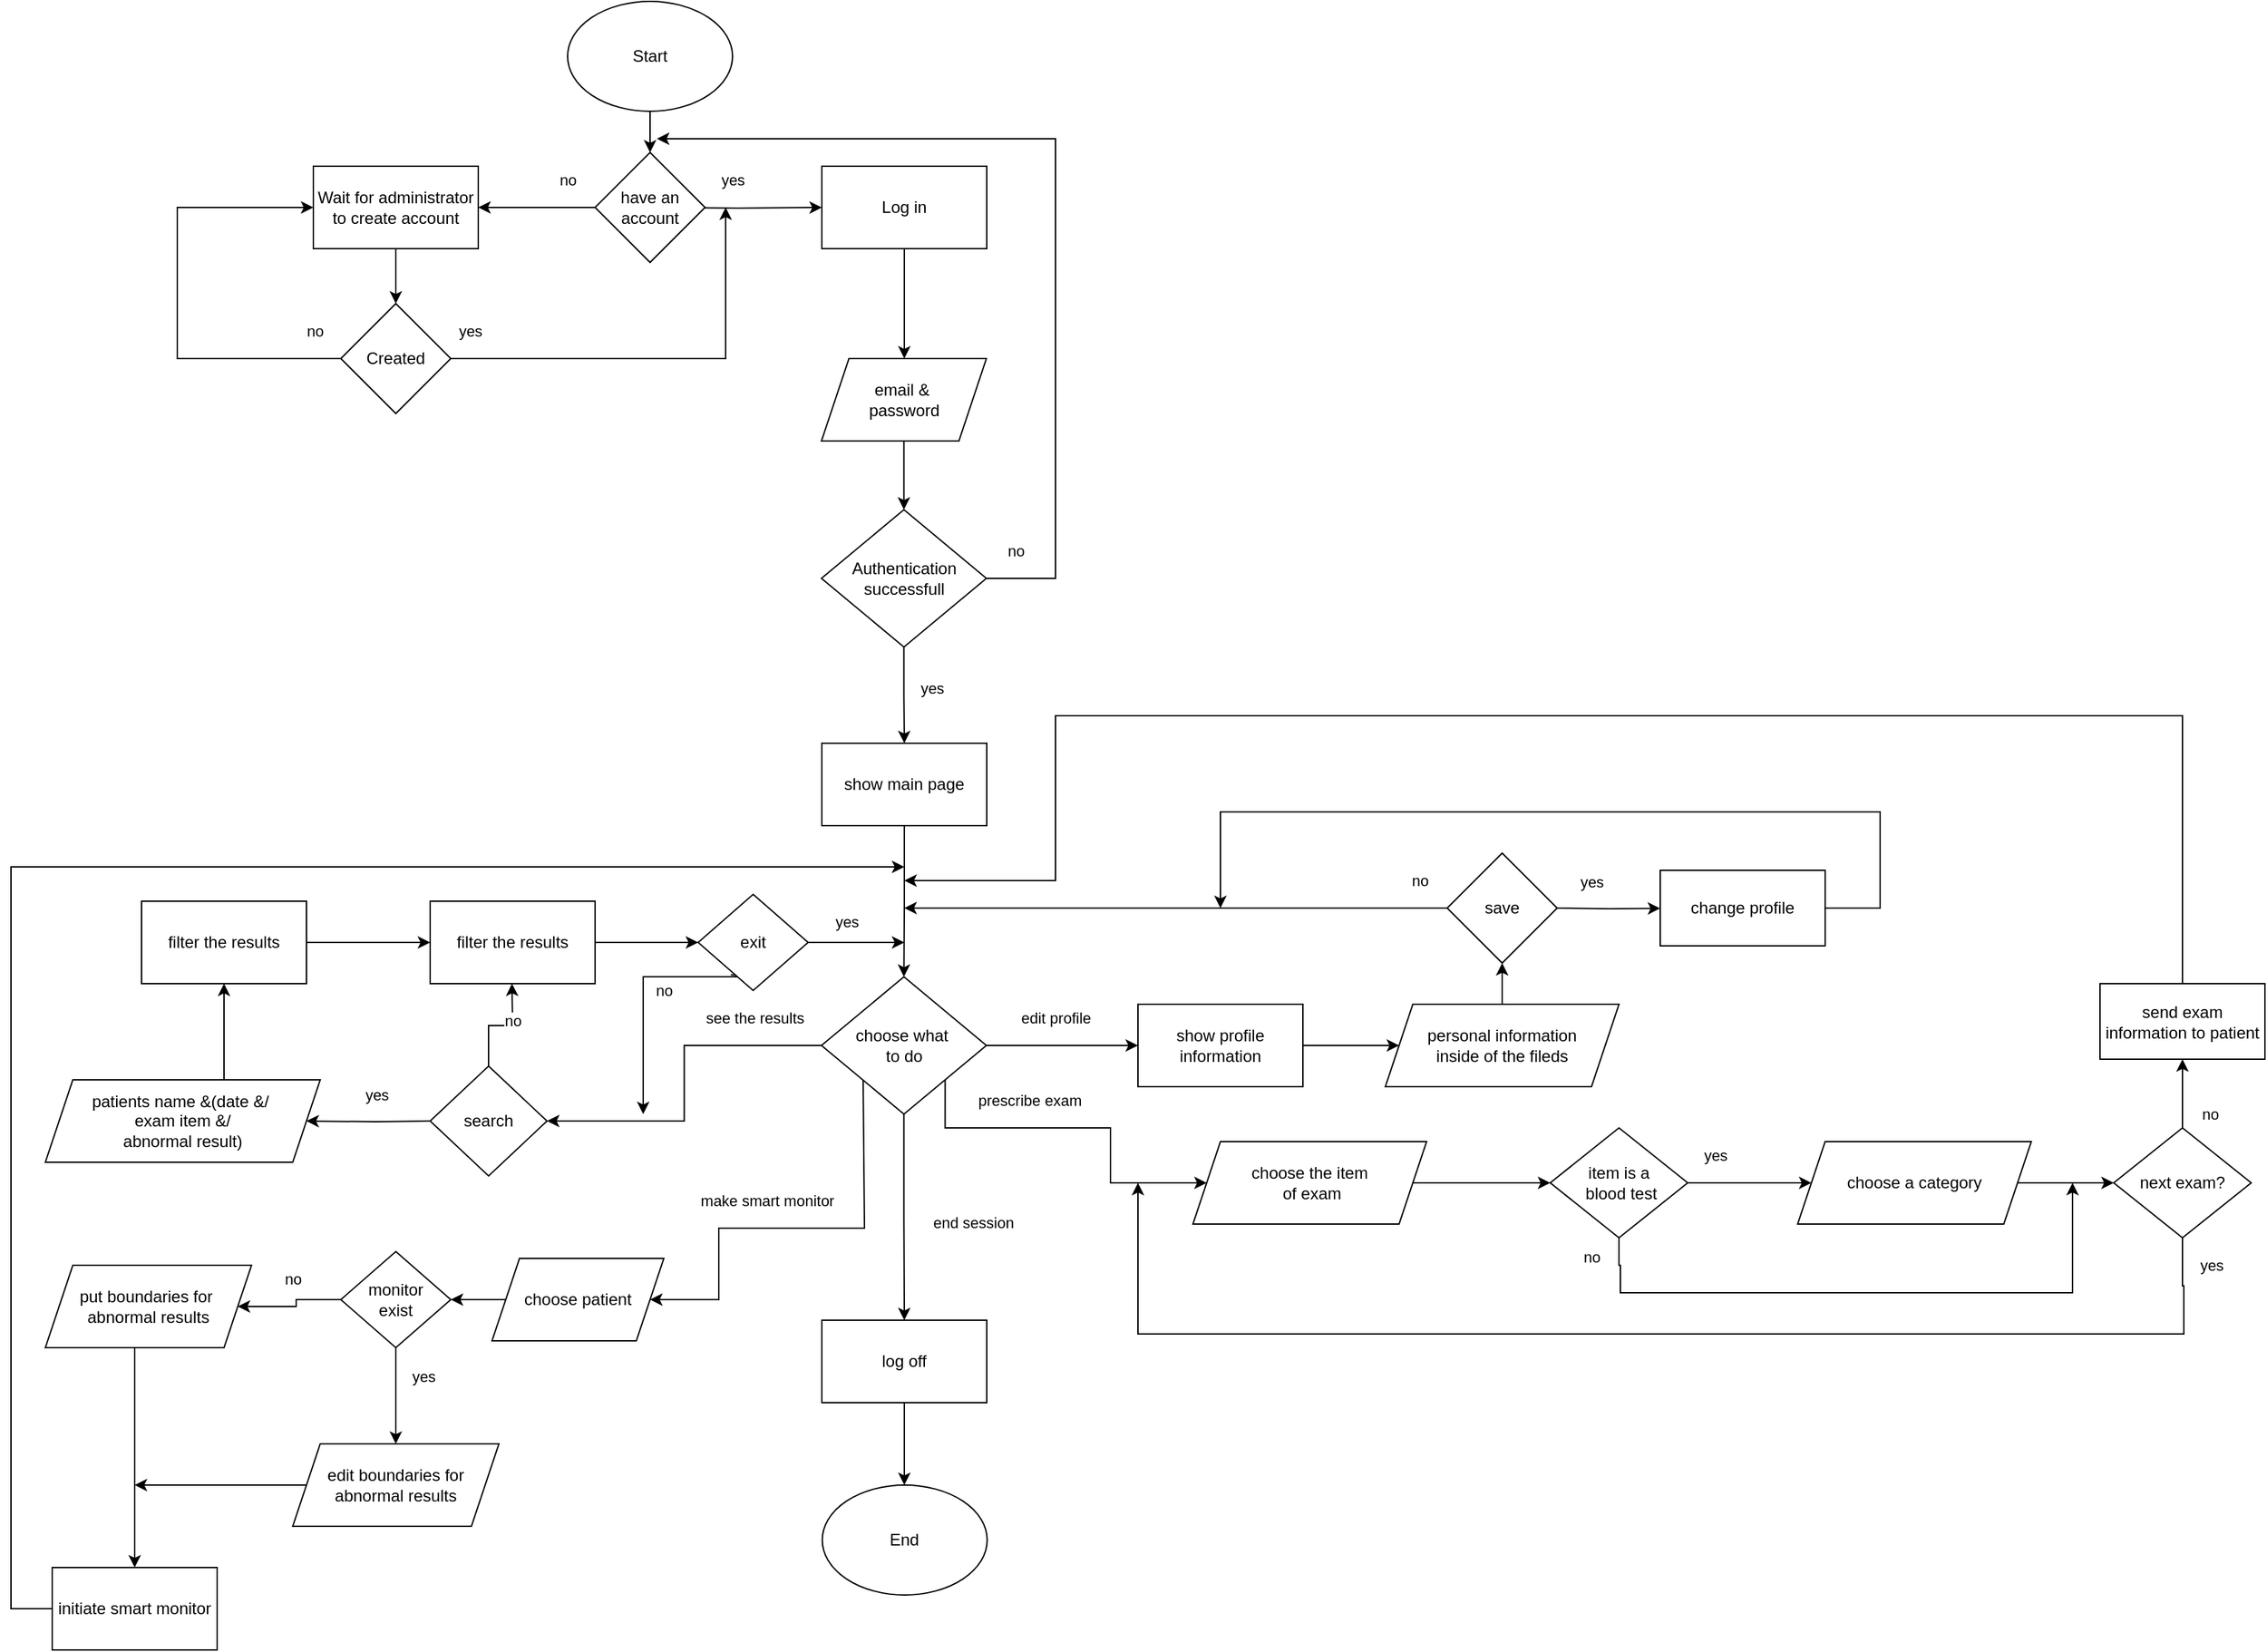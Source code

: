 <mxfile version="24.7.16">
  <diagram name="Page-1" id="bmq7K15Yt_cIyKfnH5da">
    <mxGraphModel dx="1803" dy="504" grid="1" gridSize="10" guides="1" tooltips="1" connect="1" arrows="1" fold="1" page="1" pageScale="1" pageWidth="850" pageHeight="1100" math="0" shadow="0">
      <root>
        <mxCell id="0" />
        <mxCell id="1" parent="0" />
        <mxCell id="ia_GmnqNmGPdR_kUSbma-20" style="edgeStyle=orthogonalEdgeStyle;rounded=0;orthogonalLoop=1;jettySize=auto;html=1;" parent="1" source="ia_GmnqNmGPdR_kUSbma-4" edge="1">
          <mxGeometry relative="1" as="geometry">
            <mxPoint x="260" y="240" as="targetPoint" />
          </mxGeometry>
        </mxCell>
        <mxCell id="ia_GmnqNmGPdR_kUSbma-4" value="Wait for administrator to create account" style="rounded=0;whiteSpace=wrap;html=1;" parent="1" vertex="1">
          <mxGeometry x="200" y="140" width="120" height="60" as="geometry" />
        </mxCell>
        <mxCell id="ia_GmnqNmGPdR_kUSbma-16" style="edgeStyle=orthogonalEdgeStyle;rounded=0;orthogonalLoop=1;jettySize=auto;html=1;entryX=0.5;entryY=0;entryDx=0;entryDy=0;" parent="1" source="ia_GmnqNmGPdR_kUSbma-9" target="ia_GmnqNmGPdR_kUSbma-11" edge="1">
          <mxGeometry relative="1" as="geometry" />
        </mxCell>
        <mxCell id="ia_GmnqNmGPdR_kUSbma-9" value="Start" style="ellipse;whiteSpace=wrap;html=1;" parent="1" vertex="1">
          <mxGeometry x="385" y="20" width="120" height="80" as="geometry" />
        </mxCell>
        <mxCell id="ia_GmnqNmGPdR_kUSbma-10" value="End" style="ellipse;whiteSpace=wrap;html=1;" parent="1" vertex="1">
          <mxGeometry x="570.29" y="1100" width="120" height="80" as="geometry" />
        </mxCell>
        <mxCell id="ia_GmnqNmGPdR_kUSbma-12" style="edgeStyle=orthogonalEdgeStyle;rounded=0;orthogonalLoop=1;jettySize=auto;html=1;" parent="1" source="ia_GmnqNmGPdR_kUSbma-11" edge="1">
          <mxGeometry relative="1" as="geometry">
            <mxPoint x="320" y="170" as="targetPoint" />
          </mxGeometry>
        </mxCell>
        <mxCell id="ia_GmnqNmGPdR_kUSbma-13" value="no" style="edgeLabel;html=1;align=center;verticalAlign=middle;resizable=0;points=[];" parent="ia_GmnqNmGPdR_kUSbma-12" vertex="1" connectable="0">
          <mxGeometry x="-0.275" y="-1" relative="1" as="geometry">
            <mxPoint x="11" y="-19" as="offset" />
          </mxGeometry>
        </mxCell>
        <mxCell id="ia_GmnqNmGPdR_kUSbma-14" style="edgeStyle=orthogonalEdgeStyle;rounded=0;orthogonalLoop=1;jettySize=auto;html=1;entryX=0;entryY=0.5;entryDx=0;entryDy=0;" parent="1" target="ia_GmnqNmGPdR_kUSbma-17" edge="1">
          <mxGeometry relative="1" as="geometry">
            <mxPoint x="512.5" y="230" as="targetPoint" />
            <mxPoint x="447.5" y="170" as="sourcePoint" />
            <Array as="points" />
          </mxGeometry>
        </mxCell>
        <mxCell id="ia_GmnqNmGPdR_kUSbma-15" value="yes" style="edgeLabel;html=1;align=center;verticalAlign=middle;resizable=0;points=[];" parent="ia_GmnqNmGPdR_kUSbma-14" vertex="1" connectable="0">
          <mxGeometry x="-0.587" y="-3" relative="1" as="geometry">
            <mxPoint x="32" y="-23" as="offset" />
          </mxGeometry>
        </mxCell>
        <mxCell id="ia_GmnqNmGPdR_kUSbma-11" value="have an account" style="rhombus;whiteSpace=wrap;html=1;" parent="1" vertex="1">
          <mxGeometry x="405" y="130" width="80" height="80" as="geometry" />
        </mxCell>
        <mxCell id="ia_GmnqNmGPdR_kUSbma-26" style="edgeStyle=orthogonalEdgeStyle;rounded=0;orthogonalLoop=1;jettySize=auto;html=1;" parent="1" source="ia_GmnqNmGPdR_kUSbma-17" edge="1">
          <mxGeometry relative="1" as="geometry">
            <mxPoint x="630" y="280" as="targetPoint" />
          </mxGeometry>
        </mxCell>
        <mxCell id="ia_GmnqNmGPdR_kUSbma-17" value="Log in" style="rounded=0;whiteSpace=wrap;html=1;" parent="1" vertex="1">
          <mxGeometry x="570" y="140" width="120" height="60" as="geometry" />
        </mxCell>
        <mxCell id="ia_GmnqNmGPdR_kUSbma-90" style="edgeStyle=orthogonalEdgeStyle;rounded=0;orthogonalLoop=1;jettySize=auto;html=1;entryX=0;entryY=0.5;entryDx=0;entryDy=0;" parent="1" source="ia_GmnqNmGPdR_kUSbma-18" target="ia_GmnqNmGPdR_kUSbma-4" edge="1">
          <mxGeometry relative="1" as="geometry">
            <mxPoint x="100" y="160" as="targetPoint" />
            <Array as="points">
              <mxPoint x="101" y="280" />
              <mxPoint x="101" y="170" />
            </Array>
          </mxGeometry>
        </mxCell>
        <mxCell id="ia_GmnqNmGPdR_kUSbma-91" value="no" style="edgeLabel;html=1;align=center;verticalAlign=middle;resizable=0;points=[];" parent="ia_GmnqNmGPdR_kUSbma-90" vertex="1" connectable="0">
          <mxGeometry x="-0.773" y="-1" relative="1" as="geometry">
            <mxPoint x="18" y="-19" as="offset" />
          </mxGeometry>
        </mxCell>
        <mxCell id="ia_GmnqNmGPdR_kUSbma-18" value="Created" style="rhombus;whiteSpace=wrap;html=1;" parent="1" vertex="1">
          <mxGeometry x="220" y="240" width="80" height="80" as="geometry" />
        </mxCell>
        <mxCell id="ia_GmnqNmGPdR_kUSbma-24" style="edgeStyle=orthogonalEdgeStyle;rounded=0;orthogonalLoop=1;jettySize=auto;html=1;exitX=1;exitY=0.5;exitDx=0;exitDy=0;" parent="1" source="ia_GmnqNmGPdR_kUSbma-18" edge="1">
          <mxGeometry relative="1" as="geometry">
            <mxPoint x="500" y="170" as="targetPoint" />
            <Array as="points">
              <mxPoint x="500" y="280" />
            </Array>
          </mxGeometry>
        </mxCell>
        <mxCell id="ia_GmnqNmGPdR_kUSbma-25" value="yes" style="edgeLabel;html=1;align=center;verticalAlign=middle;resizable=0;points=[];" parent="ia_GmnqNmGPdR_kUSbma-24" vertex="1" connectable="0">
          <mxGeometry x="-0.905" y="2" relative="1" as="geometry">
            <mxPoint x="-1" y="-18" as="offset" />
          </mxGeometry>
        </mxCell>
        <mxCell id="ia_GmnqNmGPdR_kUSbma-28" style="edgeStyle=orthogonalEdgeStyle;rounded=0;orthogonalLoop=1;jettySize=auto;html=1;" parent="1" edge="1">
          <mxGeometry relative="1" as="geometry">
            <mxPoint x="450" y="120" as="targetPoint" />
            <mxPoint x="690" y="440" as="sourcePoint" />
            <Array as="points">
              <mxPoint x="740" y="440" />
              <mxPoint x="740" y="120" />
            </Array>
          </mxGeometry>
        </mxCell>
        <mxCell id="ia_GmnqNmGPdR_kUSbma-29" value="no" style="edgeLabel;html=1;align=center;verticalAlign=middle;resizable=0;points=[];" parent="ia_GmnqNmGPdR_kUSbma-28" vertex="1" connectable="0">
          <mxGeometry x="-0.896" y="3" relative="1" as="geometry">
            <mxPoint x="-14" y="-17" as="offset" />
          </mxGeometry>
        </mxCell>
        <mxCell id="ia_GmnqNmGPdR_kUSbma-30" style="edgeStyle=orthogonalEdgeStyle;rounded=0;orthogonalLoop=1;jettySize=auto;html=1;" parent="1" source="ia_GmnqNmGPdR_kUSbma-27" edge="1">
          <mxGeometry relative="1" as="geometry">
            <mxPoint x="630" y="560" as="targetPoint" />
          </mxGeometry>
        </mxCell>
        <mxCell id="ia_GmnqNmGPdR_kUSbma-31" value="yes" style="edgeLabel;html=1;align=center;verticalAlign=middle;resizable=0;points=[];" parent="ia_GmnqNmGPdR_kUSbma-30" vertex="1" connectable="0">
          <mxGeometry x="-0.23" y="2" relative="1" as="geometry">
            <mxPoint x="18" y="2" as="offset" />
          </mxGeometry>
        </mxCell>
        <mxCell id="ia_GmnqNmGPdR_kUSbma-27" value="&lt;div&gt;Authentication&lt;/div&gt;&lt;div&gt;successfull&lt;br&gt;&lt;/div&gt;" style="rhombus;whiteSpace=wrap;html=1;" parent="1" vertex="1">
          <mxGeometry x="569.71" y="390" width="120" height="100" as="geometry" />
        </mxCell>
        <mxCell id="ia_GmnqNmGPdR_kUSbma-38" value="" style="edgeStyle=orthogonalEdgeStyle;rounded=0;orthogonalLoop=1;jettySize=auto;html=1;exitX=0.5;exitY=1;exitDx=0;exitDy=0;" parent="1" source="ia_GmnqNmGPdR_kUSbma-32" target="ia_GmnqNmGPdR_kUSbma-37" edge="1">
          <mxGeometry relative="1" as="geometry">
            <mxPoint x="630.059" y="690.0" as="sourcePoint" />
          </mxGeometry>
        </mxCell>
        <mxCell id="ia_GmnqNmGPdR_kUSbma-32" value="show main page" style="rounded=0;whiteSpace=wrap;html=1;" parent="1" vertex="1">
          <mxGeometry x="570" y="560" width="120" height="60" as="geometry" />
        </mxCell>
        <mxCell id="ia_GmnqNmGPdR_kUSbma-34" style="edgeStyle=orthogonalEdgeStyle;rounded=0;orthogonalLoop=1;jettySize=auto;html=1;entryX=0.5;entryY=0;entryDx=0;entryDy=0;" parent="1" source="ia_GmnqNmGPdR_kUSbma-33" target="ia_GmnqNmGPdR_kUSbma-27" edge="1">
          <mxGeometry relative="1" as="geometry" />
        </mxCell>
        <mxCell id="ia_GmnqNmGPdR_kUSbma-33" value="&lt;div&gt;email &amp;amp;&amp;nbsp;&lt;/div&gt;&lt;div&gt;password&lt;/div&gt;" style="shape=parallelogram;perimeter=parallelogramPerimeter;whiteSpace=wrap;html=1;fixedSize=1;" parent="1" vertex="1">
          <mxGeometry x="569.71" y="280" width="120" height="60" as="geometry" />
        </mxCell>
        <mxCell id="ia_GmnqNmGPdR_kUSbma-39" style="edgeStyle=orthogonalEdgeStyle;rounded=0;orthogonalLoop=1;jettySize=auto;html=1;entryX=1;entryY=0.5;entryDx=0;entryDy=0;" parent="1" source="ia_GmnqNmGPdR_kUSbma-37" target="DShK5e0yCFlTGnIghwUN-3" edge="1">
          <mxGeometry relative="1" as="geometry">
            <mxPoint x="440" y="780" as="targetPoint" />
          </mxGeometry>
        </mxCell>
        <mxCell id="ia_GmnqNmGPdR_kUSbma-92" value="see the results" style="edgeLabel;html=1;align=center;verticalAlign=middle;resizable=0;points=[];" parent="ia_GmnqNmGPdR_kUSbma-39" vertex="1" connectable="0">
          <mxGeometry x="-0.299" relative="1" as="geometry">
            <mxPoint x="41" y="-20" as="offset" />
          </mxGeometry>
        </mxCell>
        <mxCell id="ia_GmnqNmGPdR_kUSbma-41" style="edgeStyle=orthogonalEdgeStyle;rounded=0;orthogonalLoop=1;jettySize=auto;html=1;" parent="1" source="ia_GmnqNmGPdR_kUSbma-37" edge="1">
          <mxGeometry relative="1" as="geometry">
            <mxPoint x="800" y="780" as="targetPoint" />
          </mxGeometry>
        </mxCell>
        <mxCell id="ia_GmnqNmGPdR_kUSbma-43" style="edgeStyle=orthogonalEdgeStyle;rounded=0;orthogonalLoop=1;jettySize=auto;html=1;entryX=0.5;entryY=0;entryDx=0;entryDy=0;" parent="1" source="ia_GmnqNmGPdR_kUSbma-37" target="ia_GmnqNmGPdR_kUSbma-45" edge="1">
          <mxGeometry relative="1" as="geometry">
            <mxPoint x="629.71" y="900" as="targetPoint" />
          </mxGeometry>
        </mxCell>
        <mxCell id="ia_GmnqNmGPdR_kUSbma-44" value="end session" style="edgeLabel;html=1;align=center;verticalAlign=middle;resizable=0;points=[];" parent="ia_GmnqNmGPdR_kUSbma-43" vertex="1" connectable="0">
          <mxGeometry x="-0.319" y="1" relative="1" as="geometry">
            <mxPoint x="49" y="28" as="offset" />
          </mxGeometry>
        </mxCell>
        <mxCell id="ia_GmnqNmGPdR_kUSbma-37" value="&lt;div&gt;choose what&amp;nbsp;&lt;/div&gt;&lt;div&gt;to do&lt;/div&gt;" style="rhombus;whiteSpace=wrap;html=1;" parent="1" vertex="1">
          <mxGeometry x="569.71" y="730" width="120" height="100" as="geometry" />
        </mxCell>
        <mxCell id="ia_GmnqNmGPdR_kUSbma-42" value="edit profile" style="edgeLabel;html=1;align=center;verticalAlign=middle;resizable=0;points=[];" parent="1" vertex="1" connectable="0">
          <mxGeometry x="739.999" y="760.0" as="geometry" />
        </mxCell>
        <mxCell id="ia_GmnqNmGPdR_kUSbma-46" style="edgeStyle=orthogonalEdgeStyle;rounded=0;orthogonalLoop=1;jettySize=auto;html=1;" parent="1" source="ia_GmnqNmGPdR_kUSbma-45" edge="1">
          <mxGeometry relative="1" as="geometry">
            <mxPoint x="630.0" y="1100" as="targetPoint" />
          </mxGeometry>
        </mxCell>
        <mxCell id="ia_GmnqNmGPdR_kUSbma-45" value="log off" style="rounded=0;whiteSpace=wrap;html=1;" parent="1" vertex="1">
          <mxGeometry x="570" y="980" width="120" height="60" as="geometry" />
        </mxCell>
        <mxCell id="ia_GmnqNmGPdR_kUSbma-48" style="edgeStyle=orthogonalEdgeStyle;rounded=0;orthogonalLoop=1;jettySize=auto;html=1;" parent="1" source="ia_GmnqNmGPdR_kUSbma-47" edge="1">
          <mxGeometry relative="1" as="geometry">
            <mxPoint x="990" y="780" as="targetPoint" />
          </mxGeometry>
        </mxCell>
        <mxCell id="ia_GmnqNmGPdR_kUSbma-47" value="show profile information" style="rounded=0;whiteSpace=wrap;html=1;" parent="1" vertex="1">
          <mxGeometry x="800" y="750" width="120" height="60" as="geometry" />
        </mxCell>
        <mxCell id="ia_GmnqNmGPdR_kUSbma-53" style="edgeStyle=orthogonalEdgeStyle;rounded=0;orthogonalLoop=1;jettySize=auto;html=1;entryX=0.5;entryY=1;entryDx=0;entryDy=0;" parent="1" source="ia_GmnqNmGPdR_kUSbma-49" edge="1">
          <mxGeometry relative="1" as="geometry">
            <mxPoint x="1065" y="720.0" as="targetPoint" />
          </mxGeometry>
        </mxCell>
        <mxCell id="ia_GmnqNmGPdR_kUSbma-49" value="&lt;div&gt;personal information &lt;br&gt;&lt;/div&gt;&lt;div&gt;inside of the fileds&lt;br&gt;&lt;/div&gt;" style="shape=parallelogram;perimeter=parallelogramPerimeter;whiteSpace=wrap;html=1;fixedSize=1;" parent="1" vertex="1">
          <mxGeometry x="980" y="750" width="170" height="60" as="geometry" />
        </mxCell>
        <mxCell id="ia_GmnqNmGPdR_kUSbma-54" style="edgeStyle=orthogonalEdgeStyle;rounded=0;orthogonalLoop=1;jettySize=auto;html=1;" parent="1" edge="1">
          <mxGeometry relative="1" as="geometry">
            <mxPoint x="630" y="680" as="targetPoint" />
            <mxPoint x="1025" y="680.0" as="sourcePoint" />
          </mxGeometry>
        </mxCell>
        <mxCell id="ia_GmnqNmGPdR_kUSbma-55" value="no" style="edgeLabel;html=1;align=center;verticalAlign=middle;resizable=0;points=[];" parent="ia_GmnqNmGPdR_kUSbma-54" vertex="1" connectable="0">
          <mxGeometry x="-0.738" y="-3" relative="1" as="geometry">
            <mxPoint x="31" y="-17" as="offset" />
          </mxGeometry>
        </mxCell>
        <mxCell id="ia_GmnqNmGPdR_kUSbma-56" style="edgeStyle=orthogonalEdgeStyle;rounded=0;orthogonalLoop=1;jettySize=auto;html=1;exitX=1;exitY=0.5;exitDx=0;exitDy=0;" parent="1" edge="1">
          <mxGeometry relative="1" as="geometry">
            <mxPoint x="1180" y="680.207" as="targetPoint" />
            <mxPoint x="1105" y="680.0" as="sourcePoint" />
          </mxGeometry>
        </mxCell>
        <mxCell id="ia_GmnqNmGPdR_kUSbma-57" value="yes " style="edgeLabel;html=1;align=center;verticalAlign=middle;resizable=0;points=[];" parent="ia_GmnqNmGPdR_kUSbma-56" vertex="1" connectable="0">
          <mxGeometry x="-0.104" relative="1" as="geometry">
            <mxPoint x="-9" y="-20" as="offset" />
          </mxGeometry>
        </mxCell>
        <mxCell id="ia_GmnqNmGPdR_kUSbma-50" value="save" style="rhombus;whiteSpace=wrap;html=1;" parent="1" vertex="1">
          <mxGeometry x="1025" y="640" width="80" height="80" as="geometry" />
        </mxCell>
        <mxCell id="ia_GmnqNmGPdR_kUSbma-60" value="" style="edgeStyle=orthogonalEdgeStyle;rounded=0;orthogonalLoop=1;jettySize=auto;html=1;exitX=1;exitY=0.5;exitDx=0;exitDy=0;" parent="1" source="ia_GmnqNmGPdR_kUSbma-58" edge="1">
          <mxGeometry relative="1" as="geometry">
            <mxPoint x="860" y="680" as="targetPoint" />
            <Array as="points">
              <mxPoint x="1340" y="680" />
              <mxPoint x="1340" y="610" />
              <mxPoint x="860" y="610" />
              <mxPoint x="860" y="680" />
            </Array>
          </mxGeometry>
        </mxCell>
        <mxCell id="ia_GmnqNmGPdR_kUSbma-58" value="change profile" style="rounded=0;whiteSpace=wrap;html=1;" parent="1" vertex="1">
          <mxGeometry x="1180" y="652.5" width="120" height="55" as="geometry" />
        </mxCell>
        <mxCell id="DShK5e0yCFlTGnIghwUN-3" value="search" style="rhombus;whiteSpace=wrap;html=1;" parent="1" vertex="1">
          <mxGeometry x="285" y="795" width="85" height="80" as="geometry" />
        </mxCell>
        <mxCell id="DShK5e0yCFlTGnIghwUN-12" value="" style="edgeStyle=orthogonalEdgeStyle;rounded=0;orthogonalLoop=1;jettySize=auto;html=1;exitX=1;exitY=0.5;exitDx=0;exitDy=0;" parent="1" source="DShK5e0yCFlTGnIghwUN-11" edge="1">
          <mxGeometry relative="1" as="geometry">
            <mxPoint x="285" y="705" as="targetPoint" />
            <Array as="points">
              <mxPoint x="195" y="705" />
              <mxPoint x="195" y="705" />
            </Array>
          </mxGeometry>
        </mxCell>
        <mxCell id="DShK5e0yCFlTGnIghwUN-4" value="&lt;div&gt;patients name &amp;amp;(date &amp;amp;/&amp;nbsp;&lt;/div&gt;&lt;div&gt;exam item &amp;amp;/&lt;/div&gt;&lt;div&gt;abnormal result)&lt;br&gt;&lt;/div&gt;" style="shape=parallelogram;perimeter=parallelogramPerimeter;whiteSpace=wrap;html=1;fixedSize=1;" parent="1" vertex="1">
          <mxGeometry x="5" y="805" width="200" height="60" as="geometry" />
        </mxCell>
        <mxCell id="DShK5e0yCFlTGnIghwUN-5" style="edgeStyle=orthogonalEdgeStyle;rounded=0;orthogonalLoop=1;jettySize=auto;html=1;entryX=1;entryY=0.5;entryDx=0;entryDy=0;" parent="1" target="DShK5e0yCFlTGnIghwUN-4" edge="1">
          <mxGeometry relative="1" as="geometry">
            <mxPoint x="415" y="845" as="targetPoint" />
            <mxPoint x="285" y="835" as="sourcePoint" />
          </mxGeometry>
        </mxCell>
        <mxCell id="DShK5e0yCFlTGnIghwUN-7" value="&lt;div&gt;yes&lt;/div&gt;" style="edgeLabel;html=1;align=center;verticalAlign=middle;resizable=0;points=[];" parent="DShK5e0yCFlTGnIghwUN-5" vertex="1" connectable="0">
          <mxGeometry x="-0.244" y="-2" relative="1" as="geometry">
            <mxPoint x="-5" y="-18" as="offset" />
          </mxGeometry>
        </mxCell>
        <mxCell id="DShK5e0yCFlTGnIghwUN-16" style="edgeStyle=orthogonalEdgeStyle;rounded=0;orthogonalLoop=1;jettySize=auto;html=1;" parent="1" source="DShK5e0yCFlTGnIghwUN-8" target="DShK5e0yCFlTGnIghwUN-15" edge="1">
          <mxGeometry relative="1" as="geometry" />
        </mxCell>
        <mxCell id="DShK5e0yCFlTGnIghwUN-8" value="filter the results" style="rounded=0;whiteSpace=wrap;html=1;" parent="1" vertex="1">
          <mxGeometry x="285" y="675" width="120" height="60" as="geometry" />
        </mxCell>
        <mxCell id="DShK5e0yCFlTGnIghwUN-9" style="edgeStyle=orthogonalEdgeStyle;rounded=0;orthogonalLoop=1;jettySize=auto;html=1;entryX=0.5;entryY=1;entryDx=0;entryDy=0;" parent="1" target="DShK5e0yCFlTGnIghwUN-11" edge="1">
          <mxGeometry relative="1" as="geometry">
            <mxPoint x="205" y="845" as="targetPoint" />
            <mxPoint x="135" y="805" as="sourcePoint" />
            <Array as="points">
              <mxPoint x="135" y="805" />
            </Array>
          </mxGeometry>
        </mxCell>
        <mxCell id="DShK5e0yCFlTGnIghwUN-11" value="filter the results" style="rounded=0;whiteSpace=wrap;html=1;" parent="1" vertex="1">
          <mxGeometry x="75" y="675" width="120" height="60" as="geometry" />
        </mxCell>
        <mxCell id="DShK5e0yCFlTGnIghwUN-13" style="edgeStyle=orthogonalEdgeStyle;rounded=0;orthogonalLoop=1;jettySize=auto;html=1;" parent="1" source="DShK5e0yCFlTGnIghwUN-3" edge="1">
          <mxGeometry relative="1" as="geometry">
            <mxPoint x="344.499" y="735" as="targetPoint" />
            <mxPoint x="345.47" y="790" as="sourcePoint" />
          </mxGeometry>
        </mxCell>
        <mxCell id="DShK5e0yCFlTGnIghwUN-14" value="no" style="edgeLabel;html=1;align=center;verticalAlign=middle;resizable=0;points=[];" parent="DShK5e0yCFlTGnIghwUN-13" vertex="1" connectable="0">
          <mxGeometry x="-0.244" y="-2" relative="1" as="geometry">
            <mxPoint x="17" y="-6" as="offset" />
          </mxGeometry>
        </mxCell>
        <mxCell id="DShK5e0yCFlTGnIghwUN-17" style="edgeStyle=orthogonalEdgeStyle;rounded=0;orthogonalLoop=1;jettySize=auto;html=1;exitX=1;exitY=0.5;exitDx=0;exitDy=0;" parent="1" source="DShK5e0yCFlTGnIghwUN-15" edge="1">
          <mxGeometry relative="1" as="geometry">
            <mxPoint x="630" y="705" as="targetPoint" />
          </mxGeometry>
        </mxCell>
        <mxCell id="DShK5e0yCFlTGnIghwUN-18" value="&lt;div&gt;yes&lt;/div&gt;" style="edgeLabel;html=1;align=center;verticalAlign=middle;resizable=0;points=[];" parent="DShK5e0yCFlTGnIghwUN-17" vertex="1" connectable="0">
          <mxGeometry x="-0.24" y="-4" relative="1" as="geometry">
            <mxPoint x="1" y="-19" as="offset" />
          </mxGeometry>
        </mxCell>
        <mxCell id="DShK5e0yCFlTGnIghwUN-19" style="edgeStyle=orthogonalEdgeStyle;rounded=0;orthogonalLoop=1;jettySize=auto;html=1;exitX=0.297;exitY=0.838;exitDx=0;exitDy=0;exitPerimeter=0;" parent="1" source="DShK5e0yCFlTGnIghwUN-15" edge="1">
          <mxGeometry relative="1" as="geometry">
            <mxPoint x="440" y="830" as="targetPoint" />
            <Array as="points">
              <mxPoint x="510" y="729" />
              <mxPoint x="510" y="730" />
              <mxPoint x="440" y="730" />
            </Array>
          </mxGeometry>
        </mxCell>
        <mxCell id="DShK5e0yCFlTGnIghwUN-20" value="no" style="edgeLabel;html=1;align=center;verticalAlign=middle;resizable=0;points=[];" parent="DShK5e0yCFlTGnIghwUN-19" vertex="1" connectable="0">
          <mxGeometry x="0.188" y="2" relative="1" as="geometry">
            <mxPoint x="13" y="-18" as="offset" />
          </mxGeometry>
        </mxCell>
        <mxCell id="DShK5e0yCFlTGnIghwUN-15" value="exit" style="rhombus;whiteSpace=wrap;html=1;" parent="1" vertex="1">
          <mxGeometry x="480" y="670" width="80" height="70" as="geometry" />
        </mxCell>
        <mxCell id="DShK5e0yCFlTGnIghwUN-21" style="edgeStyle=orthogonalEdgeStyle;rounded=0;orthogonalLoop=1;jettySize=auto;html=1;exitX=1;exitY=1;exitDx=0;exitDy=0;" parent="1" source="ia_GmnqNmGPdR_kUSbma-37" edge="1">
          <mxGeometry relative="1" as="geometry">
            <mxPoint x="850" y="880" as="targetPoint" />
            <mxPoint x="700" y="790" as="sourcePoint" />
            <Array as="points">
              <mxPoint x="660" y="840" />
              <mxPoint x="780" y="840" />
              <mxPoint x="780" y="880" />
              <mxPoint x="840" y="880" />
            </Array>
          </mxGeometry>
        </mxCell>
        <mxCell id="DShK5e0yCFlTGnIghwUN-23" value="prescribe exam" style="edgeLabel;html=1;align=center;verticalAlign=middle;resizable=0;points=[];" parent="DShK5e0yCFlTGnIghwUN-21" vertex="1" connectable="0">
          <mxGeometry x="-0.274" y="1" relative="1" as="geometry">
            <mxPoint y="-19" as="offset" />
          </mxGeometry>
        </mxCell>
        <mxCell id="DShK5e0yCFlTGnIghwUN-22" style="edgeStyle=orthogonalEdgeStyle;rounded=0;orthogonalLoop=1;jettySize=auto;html=1;exitX=0.211;exitY=0.716;exitDx=0;exitDy=0;exitPerimeter=0;entryX=1;entryY=0.5;entryDx=0;entryDy=0;" parent="1" edge="1">
          <mxGeometry relative="1" as="geometry">
            <mxPoint x="445" y="965" as="targetPoint" />
            <mxPoint x="600.03" y="805.02" as="sourcePoint" />
            <Array as="points">
              <mxPoint x="601" y="805" />
              <mxPoint x="601" y="913" />
              <mxPoint x="495" y="913" />
              <mxPoint x="495" y="965" />
            </Array>
          </mxGeometry>
        </mxCell>
        <mxCell id="DShK5e0yCFlTGnIghwUN-24" value="make smart monitor" style="edgeLabel;html=1;align=center;verticalAlign=middle;resizable=0;points=[];" parent="DShK5e0yCFlTGnIghwUN-22" vertex="1" connectable="0">
          <mxGeometry x="-0.142" y="3" relative="1" as="geometry">
            <mxPoint x="-44" y="-23" as="offset" />
          </mxGeometry>
        </mxCell>
        <mxCell id="DShK5e0yCFlTGnIghwUN-28" style="edgeStyle=orthogonalEdgeStyle;rounded=0;orthogonalLoop=1;jettySize=auto;html=1;" parent="1" source="DShK5e0yCFlTGnIghwUN-25" target="DShK5e0yCFlTGnIghwUN-26" edge="1">
          <mxGeometry relative="1" as="geometry" />
        </mxCell>
        <mxCell id="DShK5e0yCFlTGnIghwUN-25" value="&lt;div&gt;choose the item&lt;/div&gt;&lt;div&gt;&amp;nbsp;of exam&lt;/div&gt;" style="shape=parallelogram;perimeter=parallelogramPerimeter;whiteSpace=wrap;html=1;fixedSize=1;" parent="1" vertex="1">
          <mxGeometry x="840" y="850" width="170" height="60" as="geometry" />
        </mxCell>
        <mxCell id="DShK5e0yCFlTGnIghwUN-29" style="edgeStyle=orthogonalEdgeStyle;rounded=0;orthogonalLoop=1;jettySize=auto;html=1;" parent="1" source="DShK5e0yCFlTGnIghwUN-26" edge="1">
          <mxGeometry relative="1" as="geometry">
            <mxPoint x="1290" y="880" as="targetPoint" />
          </mxGeometry>
        </mxCell>
        <mxCell id="DShK5e0yCFlTGnIghwUN-30" value="yes" style="edgeLabel;html=1;align=center;verticalAlign=middle;resizable=0;points=[];" parent="DShK5e0yCFlTGnIghwUN-29" vertex="1" connectable="0">
          <mxGeometry x="-0.228" y="1" relative="1" as="geometry">
            <mxPoint x="-15" y="-19" as="offset" />
          </mxGeometry>
        </mxCell>
        <mxCell id="DShK5e0yCFlTGnIghwUN-38" style="edgeStyle=orthogonalEdgeStyle;rounded=0;orthogonalLoop=1;jettySize=auto;html=1;" parent="1" source="DShK5e0yCFlTGnIghwUN-26" edge="1">
          <mxGeometry relative="1" as="geometry">
            <mxPoint x="1480" y="880" as="targetPoint" />
            <Array as="points">
              <mxPoint x="1150" y="940" />
              <mxPoint x="1151" y="940" />
              <mxPoint x="1151" y="960" />
            </Array>
          </mxGeometry>
        </mxCell>
        <mxCell id="DShK5e0yCFlTGnIghwUN-39" value="no" style="edgeLabel;html=1;align=center;verticalAlign=middle;resizable=0;points=[];" parent="DShK5e0yCFlTGnIghwUN-38" vertex="1" connectable="0">
          <mxGeometry x="-0.937" y="-3" relative="1" as="geometry">
            <mxPoint x="-17" as="offset" />
          </mxGeometry>
        </mxCell>
        <mxCell id="DShK5e0yCFlTGnIghwUN-26" value="&lt;div&gt;item is a&lt;/div&gt;&lt;div&gt;&amp;nbsp;blood test&lt;/div&gt;" style="rhombus;whiteSpace=wrap;html=1;" parent="1" vertex="1">
          <mxGeometry x="1100" y="840" width="100" height="80" as="geometry" />
        </mxCell>
        <mxCell id="DShK5e0yCFlTGnIghwUN-35" style="edgeStyle=orthogonalEdgeStyle;rounded=0;orthogonalLoop=1;jettySize=auto;html=1;" parent="1" source="DShK5e0yCFlTGnIghwUN-33" target="DShK5e0yCFlTGnIghwUN-34" edge="1">
          <mxGeometry relative="1" as="geometry" />
        </mxCell>
        <mxCell id="DShK5e0yCFlTGnIghwUN-33" value="choose a category" style="shape=parallelogram;perimeter=parallelogramPerimeter;whiteSpace=wrap;html=1;fixedSize=1;" parent="1" vertex="1">
          <mxGeometry x="1280" y="850" width="170" height="60" as="geometry" />
        </mxCell>
        <mxCell id="DShK5e0yCFlTGnIghwUN-36" style="edgeStyle=orthogonalEdgeStyle;rounded=0;orthogonalLoop=1;jettySize=auto;html=1;" parent="1" source="DShK5e0yCFlTGnIghwUN-34" edge="1">
          <mxGeometry relative="1" as="geometry">
            <mxPoint x="800" y="880" as="targetPoint" />
            <Array as="points">
              <mxPoint x="1560" y="955" />
              <mxPoint x="1561" y="955" />
              <mxPoint x="1561" y="990" />
            </Array>
          </mxGeometry>
        </mxCell>
        <mxCell id="DShK5e0yCFlTGnIghwUN-37" value="yes" style="edgeLabel;html=1;align=center;verticalAlign=middle;resizable=0;points=[];" parent="DShK5e0yCFlTGnIghwUN-36" vertex="1" connectable="0">
          <mxGeometry x="-0.243" y="1" relative="1" as="geometry">
            <mxPoint x="305" y="-51" as="offset" />
          </mxGeometry>
        </mxCell>
        <mxCell id="DShK5e0yCFlTGnIghwUN-40" style="edgeStyle=orthogonalEdgeStyle;rounded=0;orthogonalLoop=1;jettySize=auto;html=1;exitX=0.5;exitY=0;exitDx=0;exitDy=0;" parent="1" source="DShK5e0yCFlTGnIghwUN-45" edge="1">
          <mxGeometry relative="1" as="geometry">
            <mxPoint x="630" y="660" as="targetPoint" />
            <mxPoint x="1560" y="730" as="sourcePoint" />
            <Array as="points">
              <mxPoint x="1560" y="540" />
              <mxPoint x="740" y="540" />
              <mxPoint x="740" y="660" />
            </Array>
          </mxGeometry>
        </mxCell>
        <mxCell id="DShK5e0yCFlTGnIghwUN-46" style="edgeStyle=orthogonalEdgeStyle;rounded=0;orthogonalLoop=1;jettySize=auto;html=1;" parent="1" source="DShK5e0yCFlTGnIghwUN-34" target="DShK5e0yCFlTGnIghwUN-45" edge="1">
          <mxGeometry relative="1" as="geometry" />
        </mxCell>
        <mxCell id="DShK5e0yCFlTGnIghwUN-47" value="no" style="edgeLabel;html=1;align=center;verticalAlign=middle;resizable=0;points=[];" parent="DShK5e0yCFlTGnIghwUN-46" vertex="1" connectable="0">
          <mxGeometry x="-0.467" y="-1" relative="1" as="geometry">
            <mxPoint x="19" y="3" as="offset" />
          </mxGeometry>
        </mxCell>
        <mxCell id="DShK5e0yCFlTGnIghwUN-34" value="next exam?" style="rhombus;whiteSpace=wrap;html=1;" parent="1" vertex="1">
          <mxGeometry x="1510" y="840" width="100" height="80" as="geometry" />
        </mxCell>
        <mxCell id="DShK5e0yCFlTGnIghwUN-45" value="send exam information to patient" style="rounded=0;whiteSpace=wrap;html=1;" parent="1" vertex="1">
          <mxGeometry x="1500" y="735" width="120" height="55" as="geometry" />
        </mxCell>
        <mxCell id="DShK5e0yCFlTGnIghwUN-57" style="edgeStyle=orthogonalEdgeStyle;rounded=0;orthogonalLoop=1;jettySize=auto;html=1;entryX=1;entryY=0.5;entryDx=0;entryDy=0;" parent="1" source="DShK5e0yCFlTGnIghwUN-48" target="DShK5e0yCFlTGnIghwUN-56" edge="1">
          <mxGeometry relative="1" as="geometry" />
        </mxCell>
        <mxCell id="DShK5e0yCFlTGnIghwUN-48" value="choose patient" style="shape=parallelogram;perimeter=parallelogramPerimeter;whiteSpace=wrap;html=1;fixedSize=1;" parent="1" vertex="1">
          <mxGeometry x="330" y="935" width="125" height="60" as="geometry" />
        </mxCell>
        <mxCell id="DShK5e0yCFlTGnIghwUN-52" style="edgeStyle=orthogonalEdgeStyle;rounded=0;orthogonalLoop=1;jettySize=auto;html=1;" parent="1" source="DShK5e0yCFlTGnIghwUN-49" target="DShK5e0yCFlTGnIghwUN-53" edge="1">
          <mxGeometry relative="1" as="geometry">
            <mxPoint x="230" y="1050" as="targetPoint" />
            <Array as="points">
              <mxPoint x="70" y="1140" />
            </Array>
          </mxGeometry>
        </mxCell>
        <mxCell id="DShK5e0yCFlTGnIghwUN-49" value="&lt;div&gt;put boundaries for&amp;nbsp;&lt;/div&gt;&lt;div&gt;abnormal results&lt;br&gt; &lt;/div&gt;" style="shape=parallelogram;perimeter=parallelogramPerimeter;whiteSpace=wrap;html=1;fixedSize=1;" parent="1" vertex="1">
          <mxGeometry x="5" y="940" width="150" height="60" as="geometry" />
        </mxCell>
        <mxCell id="DShK5e0yCFlTGnIghwUN-64" style="edgeStyle=orthogonalEdgeStyle;rounded=0;orthogonalLoop=1;jettySize=auto;html=1;" parent="1" source="DShK5e0yCFlTGnIghwUN-53" edge="1">
          <mxGeometry relative="1" as="geometry">
            <mxPoint x="630" y="650" as="targetPoint" />
            <Array as="points">
              <mxPoint x="-20" y="1190" />
              <mxPoint x="-20" y="650" />
            </Array>
          </mxGeometry>
        </mxCell>
        <mxCell id="DShK5e0yCFlTGnIghwUN-53" value="initiate smart monitor" style="rounded=0;whiteSpace=wrap;html=1;" parent="1" vertex="1">
          <mxGeometry x="10" y="1160" width="120" height="60" as="geometry" />
        </mxCell>
        <mxCell id="DShK5e0yCFlTGnIghwUN-58" style="edgeStyle=orthogonalEdgeStyle;rounded=0;orthogonalLoop=1;jettySize=auto;html=1;entryX=1;entryY=0.5;entryDx=0;entryDy=0;" parent="1" source="DShK5e0yCFlTGnIghwUN-56" target="DShK5e0yCFlTGnIghwUN-49" edge="1">
          <mxGeometry relative="1" as="geometry" />
        </mxCell>
        <mxCell id="DShK5e0yCFlTGnIghwUN-59" value="no" style="edgeLabel;html=1;align=center;verticalAlign=middle;resizable=0;points=[];" parent="DShK5e0yCFlTGnIghwUN-58" vertex="1" connectable="0">
          <mxGeometry x="-0.004" y="-2" relative="1" as="geometry">
            <mxPoint y="-18" as="offset" />
          </mxGeometry>
        </mxCell>
        <mxCell id="DShK5e0yCFlTGnIghwUN-60" style="edgeStyle=orthogonalEdgeStyle;rounded=0;orthogonalLoop=1;jettySize=auto;html=1;" parent="1" source="DShK5e0yCFlTGnIghwUN-56" edge="1">
          <mxGeometry relative="1" as="geometry">
            <mxPoint x="260" y="1070" as="targetPoint" />
          </mxGeometry>
        </mxCell>
        <mxCell id="DShK5e0yCFlTGnIghwUN-61" value="yes" style="edgeLabel;html=1;align=center;verticalAlign=middle;resizable=0;points=[];" parent="DShK5e0yCFlTGnIghwUN-60" vertex="1" connectable="0">
          <mxGeometry x="-0.196" y="3" relative="1" as="geometry">
            <mxPoint x="17" y="-8" as="offset" />
          </mxGeometry>
        </mxCell>
        <mxCell id="DShK5e0yCFlTGnIghwUN-56" value="&lt;div&gt;monitor &lt;br&gt;&lt;/div&gt;&lt;div&gt;exist&lt;br&gt;&lt;/div&gt;" style="rhombus;whiteSpace=wrap;html=1;" parent="1" vertex="1">
          <mxGeometry x="220" y="930" width="80" height="70" as="geometry" />
        </mxCell>
        <mxCell id="DShK5e0yCFlTGnIghwUN-63" style="edgeStyle=orthogonalEdgeStyle;rounded=0;orthogonalLoop=1;jettySize=auto;html=1;" parent="1" source="DShK5e0yCFlTGnIghwUN-62" edge="1">
          <mxGeometry relative="1" as="geometry">
            <mxPoint x="70" y="1100" as="targetPoint" />
          </mxGeometry>
        </mxCell>
        <mxCell id="DShK5e0yCFlTGnIghwUN-62" value="edit boundaries for abnormal results" style="shape=parallelogram;perimeter=parallelogramPerimeter;whiteSpace=wrap;html=1;fixedSize=1;" parent="1" vertex="1">
          <mxGeometry x="185" y="1070" width="150" height="60" as="geometry" />
        </mxCell>
      </root>
    </mxGraphModel>
  </diagram>
</mxfile>
